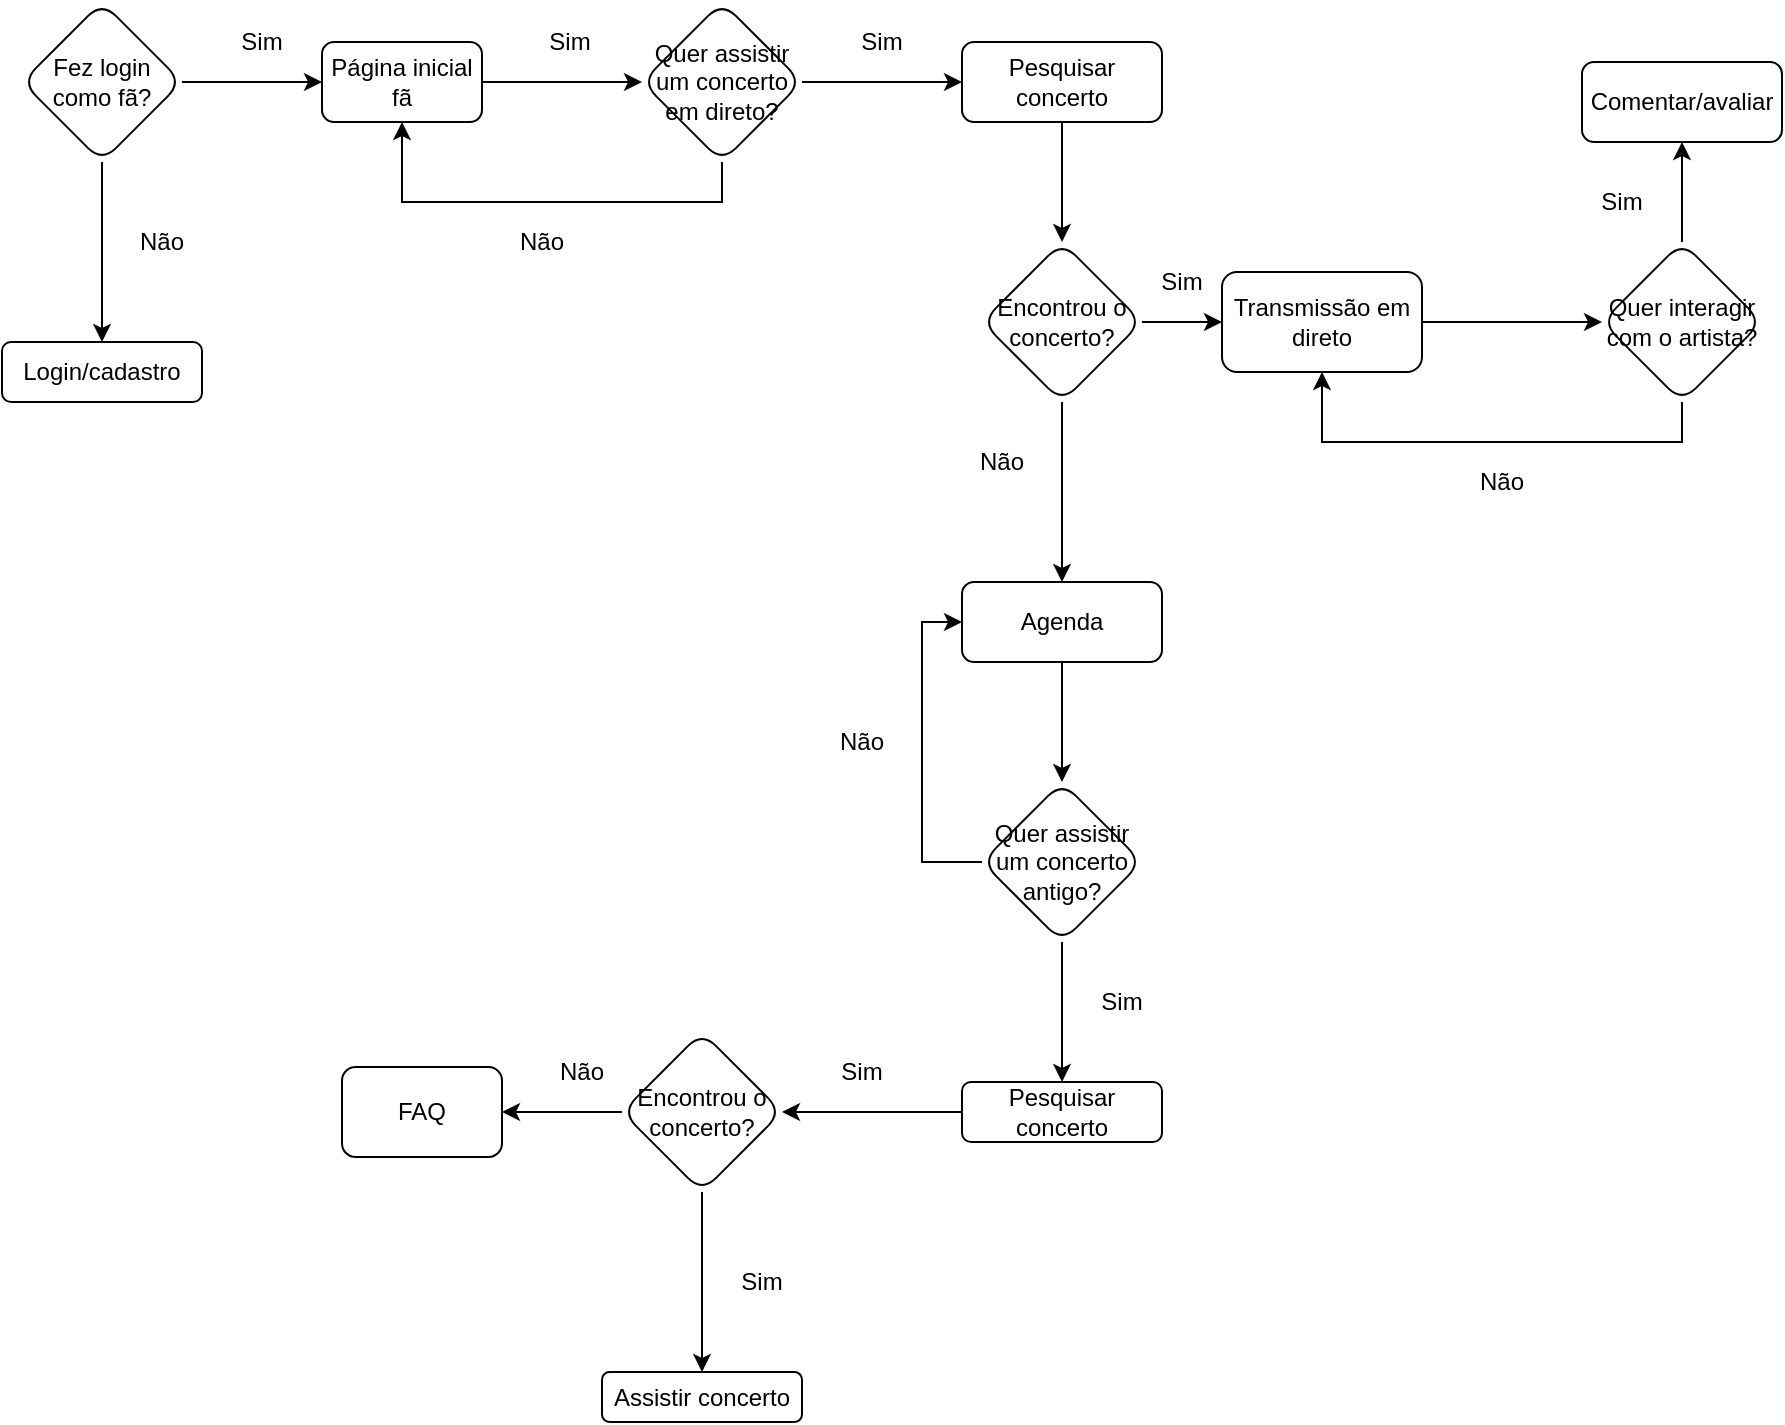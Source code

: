 <mxfile version="14.6.0" type="device"><diagram id="PyPDirYIS5RwuUEgPLn2" name="Page-1"><mxGraphModel dx="868" dy="393" grid="1" gridSize="10" guides="1" tooltips="1" connect="1" arrows="1" fold="1" page="1" pageScale="1" pageWidth="827" pageHeight="1169" math="0" shadow="0"><root><mxCell id="0"/><mxCell id="1" parent="0"/><mxCell id="He6aISajIIAwV-J3B7Ki-5" value="" style="edgeStyle=orthogonalEdgeStyle;rounded=0;orthogonalLoop=1;jettySize=auto;html=1;" edge="1" parent="1" source="He6aISajIIAwV-J3B7Ki-2" target="He6aISajIIAwV-J3B7Ki-4"><mxGeometry relative="1" as="geometry"/></mxCell><mxCell id="He6aISajIIAwV-J3B7Ki-24" value="" style="edgeStyle=orthogonalEdgeStyle;rounded=0;orthogonalLoop=1;jettySize=auto;html=1;" edge="1" parent="1" source="He6aISajIIAwV-J3B7Ki-2" target="He6aISajIIAwV-J3B7Ki-23"><mxGeometry relative="1" as="geometry"/></mxCell><mxCell id="He6aISajIIAwV-J3B7Ki-2" value="Fez login como fã?" style="rhombus;whiteSpace=wrap;html=1;rounded=1;" vertex="1" parent="1"><mxGeometry x="160" y="50" width="80" height="80" as="geometry"/></mxCell><mxCell id="He6aISajIIAwV-J3B7Ki-7" value="" style="edgeStyle=orthogonalEdgeStyle;rounded=0;orthogonalLoop=1;jettySize=auto;html=1;" edge="1" parent="1" source="He6aISajIIAwV-J3B7Ki-4" target="He6aISajIIAwV-J3B7Ki-6"><mxGeometry relative="1" as="geometry"/></mxCell><mxCell id="He6aISajIIAwV-J3B7Ki-4" value="Página inicial&lt;br&gt;fã" style="whiteSpace=wrap;html=1;rounded=1;" vertex="1" parent="1"><mxGeometry x="310" y="70" width="80" height="40" as="geometry"/></mxCell><mxCell id="He6aISajIIAwV-J3B7Ki-9" value="" style="edgeStyle=orthogonalEdgeStyle;rounded=0;orthogonalLoop=1;jettySize=auto;html=1;" edge="1" parent="1" source="He6aISajIIAwV-J3B7Ki-6" target="He6aISajIIAwV-J3B7Ki-8"><mxGeometry relative="1" as="geometry"/></mxCell><mxCell id="He6aISajIIAwV-J3B7Ki-38" style="edgeStyle=orthogonalEdgeStyle;rounded=0;orthogonalLoop=1;jettySize=auto;html=1;entryX=0.5;entryY=1;entryDx=0;entryDy=0;" edge="1" parent="1" source="He6aISajIIAwV-J3B7Ki-6" target="He6aISajIIAwV-J3B7Ki-4"><mxGeometry relative="1" as="geometry"><Array as="points"><mxPoint x="510" y="150"/><mxPoint x="350" y="150"/></Array></mxGeometry></mxCell><mxCell id="He6aISajIIAwV-J3B7Ki-6" value="Quer assistir um concerto em direto?" style="rhombus;whiteSpace=wrap;html=1;rounded=1;" vertex="1" parent="1"><mxGeometry x="470" y="50" width="80" height="80" as="geometry"/></mxCell><mxCell id="He6aISajIIAwV-J3B7Ki-11" value="" style="edgeStyle=orthogonalEdgeStyle;rounded=0;orthogonalLoop=1;jettySize=auto;html=1;" edge="1" parent="1" source="He6aISajIIAwV-J3B7Ki-8" target="He6aISajIIAwV-J3B7Ki-10"><mxGeometry relative="1" as="geometry"/></mxCell><mxCell id="He6aISajIIAwV-J3B7Ki-8" value="Pesquisar concerto" style="whiteSpace=wrap;html=1;rounded=1;" vertex="1" parent="1"><mxGeometry x="630" y="70" width="100" height="40" as="geometry"/></mxCell><mxCell id="He6aISajIIAwV-J3B7Ki-13" value="" style="edgeStyle=orthogonalEdgeStyle;rounded=0;orthogonalLoop=1;jettySize=auto;html=1;" edge="1" parent="1" source="He6aISajIIAwV-J3B7Ki-10" target="He6aISajIIAwV-J3B7Ki-12"><mxGeometry relative="1" as="geometry"/></mxCell><mxCell id="He6aISajIIAwV-J3B7Ki-15" value="" style="edgeStyle=orthogonalEdgeStyle;rounded=0;orthogonalLoop=1;jettySize=auto;html=1;" edge="1" parent="1" source="He6aISajIIAwV-J3B7Ki-10" target="He6aISajIIAwV-J3B7Ki-14"><mxGeometry relative="1" as="geometry"/></mxCell><mxCell id="He6aISajIIAwV-J3B7Ki-10" value="Encontrou o concerto?" style="rhombus;whiteSpace=wrap;html=1;rounded=1;" vertex="1" parent="1"><mxGeometry x="640" y="170" width="80" height="80" as="geometry"/></mxCell><mxCell id="He6aISajIIAwV-J3B7Ki-41" value="" style="edgeStyle=orthogonalEdgeStyle;rounded=0;orthogonalLoop=1;jettySize=auto;html=1;" edge="1" parent="1" source="He6aISajIIAwV-J3B7Ki-12" target="He6aISajIIAwV-J3B7Ki-40"><mxGeometry relative="1" as="geometry"/></mxCell><mxCell id="He6aISajIIAwV-J3B7Ki-12" value="Transmissão em direto" style="whiteSpace=wrap;html=1;rounded=1;" vertex="1" parent="1"><mxGeometry x="760" y="185" width="100" height="50" as="geometry"/></mxCell><mxCell id="He6aISajIIAwV-J3B7Ki-17" value="" style="edgeStyle=orthogonalEdgeStyle;rounded=0;orthogonalLoop=1;jettySize=auto;html=1;" edge="1" parent="1" source="He6aISajIIAwV-J3B7Ki-14" target="He6aISajIIAwV-J3B7Ki-16"><mxGeometry relative="1" as="geometry"/></mxCell><mxCell id="He6aISajIIAwV-J3B7Ki-14" value="Agenda" style="whiteSpace=wrap;html=1;rounded=1;" vertex="1" parent="1"><mxGeometry x="630" y="340" width="100" height="40" as="geometry"/></mxCell><mxCell id="He6aISajIIAwV-J3B7Ki-19" value="" style="edgeStyle=orthogonalEdgeStyle;rounded=0;orthogonalLoop=1;jettySize=auto;html=1;" edge="1" parent="1" source="He6aISajIIAwV-J3B7Ki-16" target="He6aISajIIAwV-J3B7Ki-18"><mxGeometry relative="1" as="geometry"/></mxCell><mxCell id="He6aISajIIAwV-J3B7Ki-48" style="edgeStyle=orthogonalEdgeStyle;rounded=0;orthogonalLoop=1;jettySize=auto;html=1;entryX=0;entryY=0.5;entryDx=0;entryDy=0;" edge="1" parent="1" source="He6aISajIIAwV-J3B7Ki-16" target="He6aISajIIAwV-J3B7Ki-14"><mxGeometry relative="1" as="geometry"><Array as="points"><mxPoint x="610" y="480"/><mxPoint x="610" y="360"/></Array></mxGeometry></mxCell><mxCell id="He6aISajIIAwV-J3B7Ki-16" value="Quer assistir um concerto antigo?" style="rhombus;whiteSpace=wrap;html=1;rounded=1;" vertex="1" parent="1"><mxGeometry x="640" y="440" width="80" height="80" as="geometry"/></mxCell><mxCell id="He6aISajIIAwV-J3B7Ki-32" value="" style="edgeStyle=orthogonalEdgeStyle;rounded=0;orthogonalLoop=1;jettySize=auto;html=1;" edge="1" parent="1" source="He6aISajIIAwV-J3B7Ki-18" target="He6aISajIIAwV-J3B7Ki-31"><mxGeometry relative="1" as="geometry"/></mxCell><mxCell id="He6aISajIIAwV-J3B7Ki-18" value="Pesquisar concerto" style="whiteSpace=wrap;html=1;rounded=1;" vertex="1" parent="1"><mxGeometry x="630" y="590" width="100" height="30" as="geometry"/></mxCell><mxCell id="He6aISajIIAwV-J3B7Ki-20" value="Sim" style="text;html=1;strokeColor=none;fillColor=none;align=center;verticalAlign=middle;whiteSpace=wrap;rounded=0;" vertex="1" parent="1"><mxGeometry x="260" y="60" width="40" height="20" as="geometry"/></mxCell><mxCell id="He6aISajIIAwV-J3B7Ki-22" value="Sim" style="text;html=1;strokeColor=none;fillColor=none;align=center;verticalAlign=middle;whiteSpace=wrap;rounded=0;" vertex="1" parent="1"><mxGeometry x="414" y="60" width="40" height="20" as="geometry"/></mxCell><mxCell id="He6aISajIIAwV-J3B7Ki-23" value="Login/cadastro" style="whiteSpace=wrap;html=1;rounded=1;" vertex="1" parent="1"><mxGeometry x="150" y="220" width="100" height="30" as="geometry"/></mxCell><mxCell id="He6aISajIIAwV-J3B7Ki-25" value="Não" style="text;html=1;strokeColor=none;fillColor=none;align=center;verticalAlign=middle;whiteSpace=wrap;rounded=0;" vertex="1" parent="1"><mxGeometry x="210" y="160" width="40" height="20" as="geometry"/></mxCell><mxCell id="He6aISajIIAwV-J3B7Ki-29" value="Sim" style="text;html=1;strokeColor=none;fillColor=none;align=center;verticalAlign=middle;whiteSpace=wrap;rounded=0;" vertex="1" parent="1"><mxGeometry x="570" y="60" width="40" height="20" as="geometry"/></mxCell><mxCell id="He6aISajIIAwV-J3B7Ki-30" value="Sim" style="text;html=1;strokeColor=none;fillColor=none;align=center;verticalAlign=middle;whiteSpace=wrap;rounded=0;" vertex="1" parent="1"><mxGeometry x="720" y="180" width="40" height="20" as="geometry"/></mxCell><mxCell id="He6aISajIIAwV-J3B7Ki-34" value="" style="edgeStyle=orthogonalEdgeStyle;rounded=0;orthogonalLoop=1;jettySize=auto;html=1;" edge="1" parent="1" source="He6aISajIIAwV-J3B7Ki-31" target="He6aISajIIAwV-J3B7Ki-33"><mxGeometry relative="1" as="geometry"/></mxCell><mxCell id="He6aISajIIAwV-J3B7Ki-36" value="" style="edgeStyle=orthogonalEdgeStyle;rounded=0;orthogonalLoop=1;jettySize=auto;html=1;" edge="1" parent="1" source="He6aISajIIAwV-J3B7Ki-31" target="He6aISajIIAwV-J3B7Ki-35"><mxGeometry relative="1" as="geometry"/></mxCell><mxCell id="He6aISajIIAwV-J3B7Ki-31" value="Encontrou o concerto?" style="rhombus;whiteSpace=wrap;html=1;rounded=1;" vertex="1" parent="1"><mxGeometry x="460" y="565" width="80" height="80" as="geometry"/></mxCell><mxCell id="He6aISajIIAwV-J3B7Ki-33" value="Assistir concerto" style="whiteSpace=wrap;html=1;rounded=1;" vertex="1" parent="1"><mxGeometry x="450" y="735" width="100" height="25" as="geometry"/></mxCell><mxCell id="He6aISajIIAwV-J3B7Ki-35" value="FAQ" style="whiteSpace=wrap;html=1;rounded=1;" vertex="1" parent="1"><mxGeometry x="320" y="582.5" width="80" height="45" as="geometry"/></mxCell><mxCell id="He6aISajIIAwV-J3B7Ki-37" value="Não" style="text;html=1;strokeColor=none;fillColor=none;align=center;verticalAlign=middle;whiteSpace=wrap;rounded=0;" vertex="1" parent="1"><mxGeometry x="630" y="270" width="40" height="20" as="geometry"/></mxCell><mxCell id="He6aISajIIAwV-J3B7Ki-39" value="Não" style="text;html=1;strokeColor=none;fillColor=none;align=center;verticalAlign=middle;whiteSpace=wrap;rounded=0;" vertex="1" parent="1"><mxGeometry x="400" y="160" width="40" height="20" as="geometry"/></mxCell><mxCell id="He6aISajIIAwV-J3B7Ki-42" style="edgeStyle=orthogonalEdgeStyle;rounded=0;orthogonalLoop=1;jettySize=auto;html=1;entryX=0.5;entryY=1;entryDx=0;entryDy=0;" edge="1" parent="1" source="He6aISajIIAwV-J3B7Ki-40" target="He6aISajIIAwV-J3B7Ki-12"><mxGeometry relative="1" as="geometry"><Array as="points"><mxPoint x="990" y="270"/><mxPoint x="810" y="270"/></Array></mxGeometry></mxCell><mxCell id="He6aISajIIAwV-J3B7Ki-44" value="" style="edgeStyle=orthogonalEdgeStyle;rounded=0;orthogonalLoop=1;jettySize=auto;html=1;" edge="1" parent="1" source="He6aISajIIAwV-J3B7Ki-40" target="He6aISajIIAwV-J3B7Ki-43"><mxGeometry relative="1" as="geometry"/></mxCell><mxCell id="He6aISajIIAwV-J3B7Ki-40" value="Quer interagir com o artista?" style="rhombus;whiteSpace=wrap;html=1;rounded=1;" vertex="1" parent="1"><mxGeometry x="950" y="170" width="80" height="80" as="geometry"/></mxCell><mxCell id="He6aISajIIAwV-J3B7Ki-43" value="Comentar/avaliar" style="whiteSpace=wrap;html=1;rounded=1;" vertex="1" parent="1"><mxGeometry x="940" y="80" width="100" height="40" as="geometry"/></mxCell><mxCell id="He6aISajIIAwV-J3B7Ki-45" value="Sim" style="text;html=1;strokeColor=none;fillColor=none;align=center;verticalAlign=middle;whiteSpace=wrap;rounded=0;" vertex="1" parent="1"><mxGeometry x="940" y="140" width="40" height="20" as="geometry"/></mxCell><mxCell id="He6aISajIIAwV-J3B7Ki-46" value="Não" style="text;html=1;strokeColor=none;fillColor=none;align=center;verticalAlign=middle;whiteSpace=wrap;rounded=0;" vertex="1" parent="1"><mxGeometry x="880" y="280" width="40" height="20" as="geometry"/></mxCell><mxCell id="He6aISajIIAwV-J3B7Ki-47" value="Não" style="text;html=1;strokeColor=none;fillColor=none;align=center;verticalAlign=middle;whiteSpace=wrap;rounded=0;" vertex="1" parent="1"><mxGeometry x="420" y="575" width="40" height="20" as="geometry"/></mxCell><mxCell id="He6aISajIIAwV-J3B7Ki-49" value="Não" style="text;html=1;strokeColor=none;fillColor=none;align=center;verticalAlign=middle;whiteSpace=wrap;rounded=0;" vertex="1" parent="1"><mxGeometry x="560" y="410" width="40" height="20" as="geometry"/></mxCell><mxCell id="He6aISajIIAwV-J3B7Ki-50" value="Sim" style="text;html=1;strokeColor=none;fillColor=none;align=center;verticalAlign=middle;whiteSpace=wrap;rounded=0;" vertex="1" parent="1"><mxGeometry x="690" y="540" width="40" height="20" as="geometry"/></mxCell><mxCell id="He6aISajIIAwV-J3B7Ki-51" value="Sim" style="text;html=1;strokeColor=none;fillColor=none;align=center;verticalAlign=middle;whiteSpace=wrap;rounded=0;" vertex="1" parent="1"><mxGeometry x="560" y="575" width="40" height="20" as="geometry"/></mxCell><mxCell id="He6aISajIIAwV-J3B7Ki-52" value="Sim" style="text;html=1;strokeColor=none;fillColor=none;align=center;verticalAlign=middle;whiteSpace=wrap;rounded=0;" vertex="1" parent="1"><mxGeometry x="510" y="680" width="40" height="20" as="geometry"/></mxCell></root></mxGraphModel></diagram></mxfile>